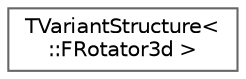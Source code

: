 digraph "Graphical Class Hierarchy"
{
 // INTERACTIVE_SVG=YES
 // LATEX_PDF_SIZE
  bgcolor="transparent";
  edge [fontname=Helvetica,fontsize=10,labelfontname=Helvetica,labelfontsize=10];
  node [fontname=Helvetica,fontsize=10,shape=box,height=0.2,width=0.4];
  rankdir="LR";
  Node0 [id="Node000000",label="TVariantStructure\<\l::FRotator3d \>",height=0.2,width=0.4,color="grey40", fillcolor="white", style="filled",URL="$db/d5c/structTVariantStructure_3_1_1FRotator3d_01_4.html",tooltip=" "];
}
